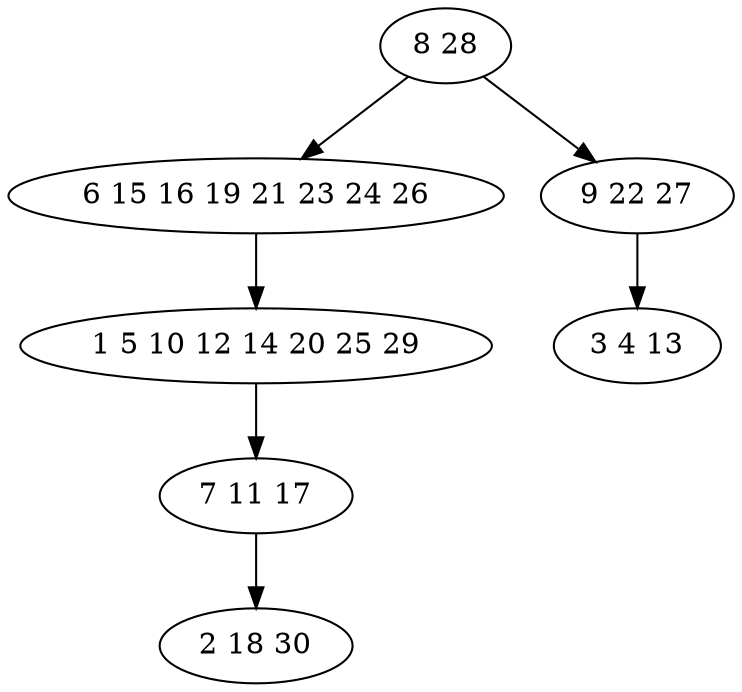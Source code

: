 digraph true_tree {
	"0" -> "1"
	"1" -> "2"
	"0" -> "3"
	"3" -> "4"
	"2" -> "5"
	"5" -> "6"
	"0" [label="8 28"];
	"1" [label="6 15 16 19 21 23 24 26"];
	"2" [label="1 5 10 12 14 20 25 29"];
	"3" [label="9 22 27"];
	"4" [label="3 4 13"];
	"5" [label="7 11 17"];
	"6" [label="2 18 30"];
}
